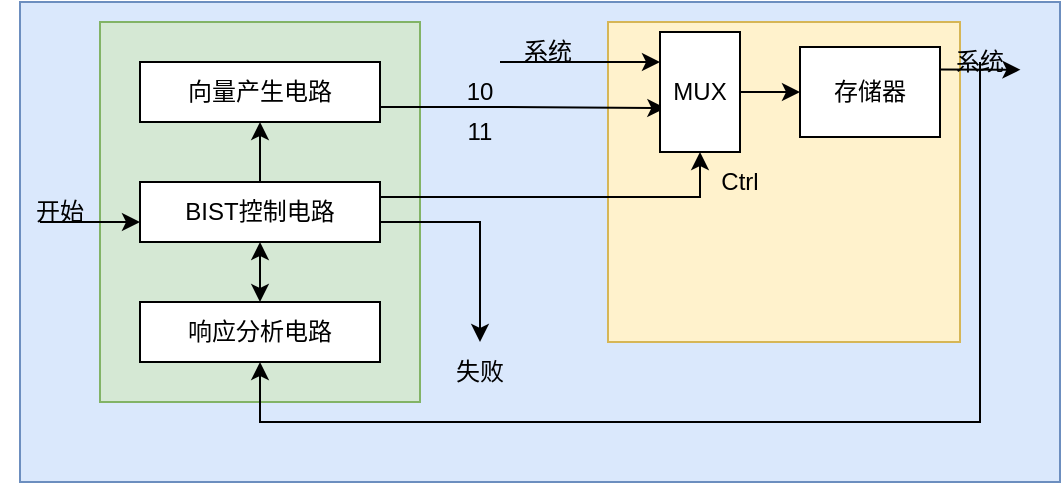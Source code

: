 <mxfile version="20.8.20" type="github">
  <diagram name="第 1 页" id="A93E-pW6Ka4gn5TaSpeA">
    <mxGraphModel dx="1434" dy="796" grid="1" gridSize="10" guides="1" tooltips="1" connect="1" arrows="1" fold="1" page="1" pageScale="1" pageWidth="827" pageHeight="1169" math="0" shadow="0">
      <root>
        <mxCell id="0" />
        <mxCell id="1" parent="0" />
        <mxCell id="uApP3Ad0hTk_tkcARhOH-34" value="" style="whiteSpace=wrap;html=1;align=center;fillColor=#dae8fc;strokeColor=#6c8ebf;" vertex="1" parent="1">
          <mxGeometry x="120" y="640" width="520" height="240" as="geometry" />
        </mxCell>
        <mxCell id="uApP3Ad0hTk_tkcARhOH-35" value="" style="whiteSpace=wrap;html=1;align=center;fillColor=#d5e8d4;strokeColor=#82b366;" vertex="1" parent="1">
          <mxGeometry x="160" y="650" width="160" height="190" as="geometry" />
        </mxCell>
        <mxCell id="uApP3Ad0hTk_tkcARhOH-36" value="" style="whiteSpace=wrap;html=1;align=center;fillColor=#fff2cc;strokeColor=#d6b656;" vertex="1" parent="1">
          <mxGeometry x="414" y="650" width="176" height="160" as="geometry" />
        </mxCell>
        <mxCell id="uApP3Ad0hTk_tkcARhOH-38" style="edgeStyle=orthogonalEdgeStyle;rounded=0;orthogonalLoop=1;jettySize=auto;html=1;exitX=1;exitY=0.75;exitDx=0;exitDy=0;entryX=0.163;entryY=0.269;entryDx=0;entryDy=0;entryPerimeter=0;" edge="1" parent="1" source="uApP3Ad0hTk_tkcARhOH-37" target="uApP3Ad0hTk_tkcARhOH-36">
          <mxGeometry relative="1" as="geometry" />
        </mxCell>
        <mxCell id="uApP3Ad0hTk_tkcARhOH-37" value="向量产生电路" style="whiteSpace=wrap;html=1;align=center;" vertex="1" parent="1">
          <mxGeometry x="180" y="670" width="120" height="30" as="geometry" />
        </mxCell>
        <mxCell id="uApP3Ad0hTk_tkcARhOH-41" style="edgeStyle=orthogonalEdgeStyle;rounded=0;orthogonalLoop=1;jettySize=auto;html=1;exitX=1;exitY=0.5;exitDx=0;exitDy=0;entryX=0;entryY=0.5;entryDx=0;entryDy=0;" edge="1" parent="1" source="uApP3Ad0hTk_tkcARhOH-39" target="uApP3Ad0hTk_tkcARhOH-40">
          <mxGeometry relative="1" as="geometry" />
        </mxCell>
        <mxCell id="uApP3Ad0hTk_tkcARhOH-39" value="MUX" style="whiteSpace=wrap;html=1;align=center;" vertex="1" parent="1">
          <mxGeometry x="440" y="655" width="40" height="60" as="geometry" />
        </mxCell>
        <mxCell id="uApP3Ad0hTk_tkcARhOH-40" value="存储器" style="whiteSpace=wrap;html=1;align=center;" vertex="1" parent="1">
          <mxGeometry x="510" y="662.5" width="70" height="45" as="geometry" />
        </mxCell>
        <mxCell id="uApP3Ad0hTk_tkcARhOH-44" style="edgeStyle=orthogonalEdgeStyle;rounded=0;orthogonalLoop=1;jettySize=auto;html=1;exitX=0.5;exitY=0;exitDx=0;exitDy=0;entryX=0.5;entryY=1;entryDx=0;entryDy=0;" edge="1" parent="1" source="uApP3Ad0hTk_tkcARhOH-42" target="uApP3Ad0hTk_tkcARhOH-37">
          <mxGeometry relative="1" as="geometry" />
        </mxCell>
        <mxCell id="uApP3Ad0hTk_tkcARhOH-46" style="edgeStyle=orthogonalEdgeStyle;rounded=0;orthogonalLoop=1;jettySize=auto;html=1;exitX=1;exitY=0.25;exitDx=0;exitDy=0;entryX=0.5;entryY=1;entryDx=0;entryDy=0;" edge="1" parent="1" source="uApP3Ad0hTk_tkcARhOH-42" target="uApP3Ad0hTk_tkcARhOH-39">
          <mxGeometry relative="1" as="geometry" />
        </mxCell>
        <mxCell id="uApP3Ad0hTk_tkcARhOH-42" value="BIST控制电路" style="whiteSpace=wrap;html=1;align=center;" vertex="1" parent="1">
          <mxGeometry x="180" y="730" width="120" height="30" as="geometry" />
        </mxCell>
        <mxCell id="uApP3Ad0hTk_tkcARhOH-43" value="响应分析电路" style="whiteSpace=wrap;html=1;align=center;" vertex="1" parent="1">
          <mxGeometry x="180" y="790" width="120" height="30" as="geometry" />
        </mxCell>
        <mxCell id="uApP3Ad0hTk_tkcARhOH-45" value="" style="endArrow=classic;startArrow=classic;html=1;rounded=0;entryX=0.5;entryY=1;entryDx=0;entryDy=0;" edge="1" parent="1" source="uApP3Ad0hTk_tkcARhOH-43" target="uApP3Ad0hTk_tkcARhOH-42">
          <mxGeometry width="50" height="50" relative="1" as="geometry">
            <mxPoint x="20" y="820" as="sourcePoint" />
            <mxPoint x="70" y="770" as="targetPoint" />
          </mxGeometry>
        </mxCell>
        <mxCell id="uApP3Ad0hTk_tkcARhOH-48" value="" style="endArrow=classic;html=1;rounded=0;exitX=1;exitY=0.25;exitDx=0;exitDy=0;entryX=0.962;entryY=0.141;entryDx=0;entryDy=0;entryPerimeter=0;" edge="1" parent="1" source="uApP3Ad0hTk_tkcARhOH-40" target="uApP3Ad0hTk_tkcARhOH-34">
          <mxGeometry width="50" height="50" relative="1" as="geometry">
            <mxPoint x="590" y="990" as="sourcePoint" />
            <mxPoint x="640" y="940" as="targetPoint" />
          </mxGeometry>
        </mxCell>
        <mxCell id="uApP3Ad0hTk_tkcARhOH-49" value="" style="endArrow=classic;html=1;rounded=0;" edge="1" parent="1">
          <mxGeometry width="50" height="50" relative="1" as="geometry">
            <mxPoint x="360" y="670" as="sourcePoint" />
            <mxPoint x="440" y="670" as="targetPoint" />
          </mxGeometry>
        </mxCell>
        <mxCell id="uApP3Ad0hTk_tkcARhOH-50" value="" style="endArrow=classic;html=1;rounded=0;" edge="1" parent="1">
          <mxGeometry width="50" height="50" relative="1" as="geometry">
            <mxPoint x="130" y="750" as="sourcePoint" />
            <mxPoint x="180" y="750" as="targetPoint" />
          </mxGeometry>
        </mxCell>
        <mxCell id="uApP3Ad0hTk_tkcARhOH-51" value="" style="endArrow=classic;html=1;rounded=0;" edge="1" parent="1">
          <mxGeometry width="50" height="50" relative="1" as="geometry">
            <mxPoint x="300" y="750" as="sourcePoint" />
            <mxPoint x="350" y="810" as="targetPoint" />
            <Array as="points">
              <mxPoint x="350" y="750" />
            </Array>
          </mxGeometry>
        </mxCell>
        <mxCell id="uApP3Ad0hTk_tkcARhOH-52" value="" style="endArrow=classic;html=1;rounded=0;entryX=0.5;entryY=1;entryDx=0;entryDy=0;" edge="1" parent="1" target="uApP3Ad0hTk_tkcARhOH-43">
          <mxGeometry width="50" height="50" relative="1" as="geometry">
            <mxPoint x="600" y="670" as="sourcePoint" />
            <mxPoint x="200" y="980" as="targetPoint" />
            <Array as="points">
              <mxPoint x="600" y="850" />
              <mxPoint x="240" y="850" />
            </Array>
          </mxGeometry>
        </mxCell>
        <mxCell id="uApP3Ad0hTk_tkcARhOH-54" value="开始" style="text;html=1;strokeColor=none;fillColor=none;align=center;verticalAlign=middle;whiteSpace=wrap;rounded=0;" vertex="1" parent="1">
          <mxGeometry x="110" y="730" width="60" height="30" as="geometry" />
        </mxCell>
        <mxCell id="uApP3Ad0hTk_tkcARhOH-55" value="系统" style="text;html=1;strokeColor=none;fillColor=none;align=center;verticalAlign=middle;whiteSpace=wrap;rounded=0;" vertex="1" parent="1">
          <mxGeometry x="354" y="650" width="60" height="30" as="geometry" />
        </mxCell>
        <mxCell id="uApP3Ad0hTk_tkcARhOH-56" value="系统" style="text;html=1;strokeColor=none;fillColor=none;align=center;verticalAlign=middle;whiteSpace=wrap;rounded=0;" vertex="1" parent="1">
          <mxGeometry x="570" y="655" width="60" height="30" as="geometry" />
        </mxCell>
        <mxCell id="uApP3Ad0hTk_tkcARhOH-57" value="10" style="text;html=1;strokeColor=none;fillColor=none;align=center;verticalAlign=middle;whiteSpace=wrap;rounded=0;" vertex="1" parent="1">
          <mxGeometry x="320" y="670" width="60" height="30" as="geometry" />
        </mxCell>
        <mxCell id="uApP3Ad0hTk_tkcARhOH-58" value="11" style="text;html=1;strokeColor=none;fillColor=none;align=center;verticalAlign=middle;whiteSpace=wrap;rounded=0;" vertex="1" parent="1">
          <mxGeometry x="320" y="690" width="60" height="30" as="geometry" />
        </mxCell>
        <mxCell id="uApP3Ad0hTk_tkcARhOH-59" value="失败" style="text;html=1;strokeColor=none;fillColor=none;align=center;verticalAlign=middle;whiteSpace=wrap;rounded=0;" vertex="1" parent="1">
          <mxGeometry x="320" y="810" width="60" height="30" as="geometry" />
        </mxCell>
        <mxCell id="uApP3Ad0hTk_tkcARhOH-60" value="Ctrl" style="text;html=1;strokeColor=none;fillColor=none;align=center;verticalAlign=middle;whiteSpace=wrap;rounded=0;" vertex="1" parent="1">
          <mxGeometry x="450" y="715" width="60" height="30" as="geometry" />
        </mxCell>
      </root>
    </mxGraphModel>
  </diagram>
</mxfile>
